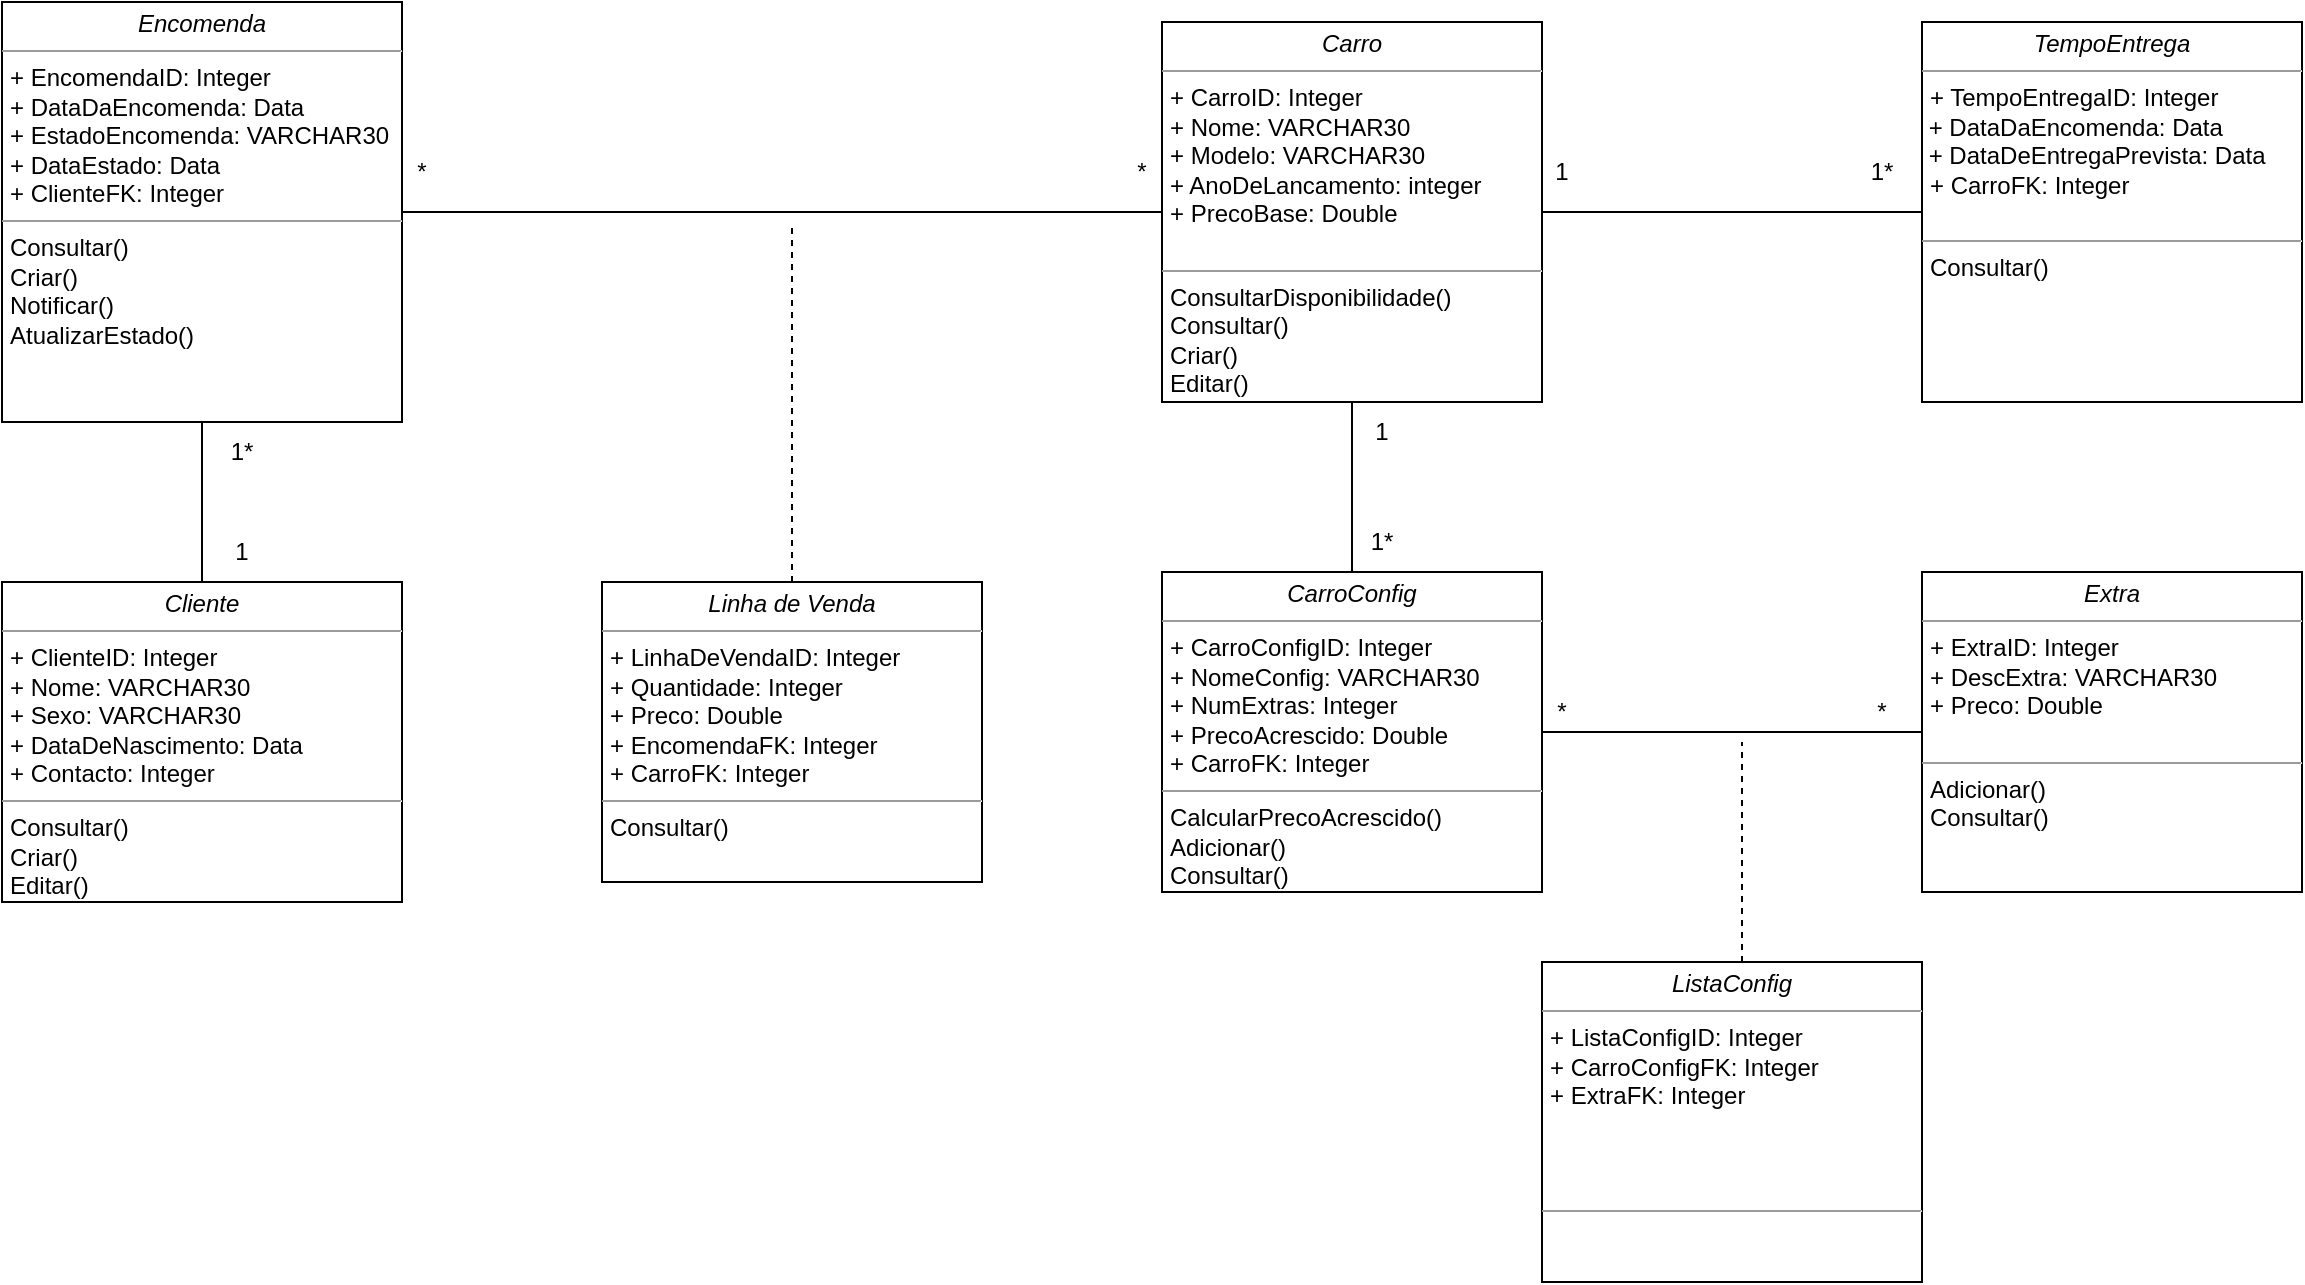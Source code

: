 <mxfile version="20.6.0" type="device"><diagram name="Page-1" id="c4acf3e9-155e-7222-9cf6-157b1a14988f"><mxGraphModel dx="1038" dy="539" grid="1" gridSize="10" guides="1" tooltips="1" connect="1" arrows="1" fold="1" page="1" pageScale="1" pageWidth="850" pageHeight="1100" background="none" math="0" shadow="0"><root><mxCell id="0"/><mxCell id="1" parent="0"/><mxCell id="5d2195bd80daf111-18" value="&lt;p style=&quot;margin:0px;margin-top:4px;text-align:center;&quot;&gt;&lt;i&gt;Cliente&lt;/i&gt;&lt;/p&gt;&lt;hr size=&quot;1&quot;&gt;&lt;p style=&quot;margin:0px;margin-left:4px;&quot;&gt;+ ClienteID: Integer&lt;br&gt;+ Nome: VARCHAR30&lt;/p&gt;&lt;p style=&quot;margin:0px;margin-left:4px;&quot;&gt;+ Sexo: VARCHAR30&lt;br&gt;&lt;/p&gt;&lt;p style=&quot;margin:0px;margin-left:4px;&quot;&gt;+ DataDeNascimento: Data&lt;br&gt;&lt;/p&gt;&lt;p style=&quot;margin:0px;margin-left:4px;&quot;&gt;+ Contacto: Integer&lt;/p&gt;&lt;hr size=&quot;1&quot;&gt;&lt;p style=&quot;margin:0px;margin-left:4px;&quot;&gt;Consultar()&lt;/p&gt;&lt;p style=&quot;margin:0px;margin-left:4px;&quot;&gt;Criar()&lt;/p&gt;&lt;p style=&quot;margin:0px;margin-left:4px;&quot;&gt;Editar()&lt;br&gt;&lt;/p&gt;" style="verticalAlign=top;align=left;overflow=fill;fontSize=12;fontFamily=Helvetica;html=1;rounded=0;shadow=0;comic=0;labelBackgroundColor=none;strokeWidth=1" parent="1" vertex="1"><mxGeometry x="50" y="310" width="200" height="160" as="geometry"/></mxCell><mxCell id="5d2195bd80daf111-19" value="&lt;p style=&quot;margin:0px;margin-top:4px;text-align:center;&quot;&gt;&lt;i&gt;Encomenda&lt;/i&gt;&lt;/p&gt;&lt;hr size=&quot;1&quot;&gt;&lt;p style=&quot;margin:0px;margin-left:4px;&quot;&gt;+ EncomendaID: Integer&lt;br&gt;+ DataDaEncomenda: Data&lt;/p&gt;&lt;p style=&quot;margin: 0px 0px 0px 4px;&quot;&gt;+ EstadoEncomenda: VARCHAR30&lt;br&gt;&lt;/p&gt;&lt;p style=&quot;margin: 0px 0px 0px 4px;&quot;&gt;+ DataEstado: Data&lt;/p&gt;&lt;p style=&quot;margin: 0px 0px 0px 4px;&quot;&gt;+ ClienteFK: Integer&lt;br&gt;&lt;/p&gt;&lt;hr size=&quot;1&quot;&gt;&lt;p style=&quot;margin: 0px 0px 0px 4px;&quot;&gt;Consultar()&lt;br&gt;&lt;/p&gt;&lt;p style=&quot;margin: 0px 0px 0px 4px;&quot;&gt;Criar()&lt;/p&gt;&lt;p style=&quot;margin: 0px 0px 0px 4px;&quot;&gt;Notificar()&lt;/p&gt;&lt;p style=&quot;margin: 0px 0px 0px 4px;&quot;&gt;AtualizarEstado()&lt;/p&gt;&lt;p style=&quot;margin: 0px 0px 0px 4px;&quot;&gt;&lt;br&gt;&lt;/p&gt;" style="verticalAlign=top;align=left;overflow=fill;fontSize=12;fontFamily=Helvetica;html=1;rounded=0;shadow=0;comic=0;labelBackgroundColor=none;strokeWidth=1" parent="1" vertex="1"><mxGeometry x="50" y="20" width="200" height="210" as="geometry"/></mxCell><mxCell id="5d2195bd80daf111-20" value="&lt;p style=&quot;margin:0px;margin-top:4px;text-align:center;&quot;&gt;&lt;i&gt;Carro&lt;/i&gt;&lt;/p&gt;&lt;hr size=&quot;1&quot;&gt;&lt;p style=&quot;margin:0px;margin-left:4px;&quot;&gt;+ CarroID: Integer&lt;br&gt;+ Nome: VARCHAR30&lt;/p&gt;&lt;p style=&quot;margin:0px;margin-left:4px;&quot;&gt;+ Modelo: VARCHAR30&lt;br&gt;&lt;/p&gt;&lt;p style=&quot;margin:0px;margin-left:4px;&quot;&gt;+ AnoDeLancamento: integer&lt;br&gt;&lt;/p&gt;&lt;p style=&quot;margin:0px;margin-left:4px;&quot;&gt;+ PrecoBase: Double&lt;/p&gt;&lt;p style=&quot;margin:0px;margin-left:4px;&quot;&gt;&lt;br&gt;&lt;/p&gt;&lt;hr size=&quot;1&quot;&gt;&lt;p style=&quot;margin: 0px 0px 0px 4px;&quot;&gt;ConsultarDisponibilidade()&lt;br&gt;&lt;/p&gt;&lt;p style=&quot;margin: 0px 0px 0px 4px;&quot;&gt;Consultar()&lt;/p&gt;&lt;p style=&quot;margin: 0px 0px 0px 4px;&quot;&gt;Criar()&lt;/p&gt;&lt;p style=&quot;margin: 0px 0px 0px 4px;&quot;&gt;Editar()&lt;br&gt;&lt;/p&gt;&lt;p style=&quot;margin: 0px 0px 0px 4px;&quot;&gt;&lt;br&gt;&lt;/p&gt;" style="verticalAlign=top;align=left;overflow=fill;fontSize=12;fontFamily=Helvetica;html=1;rounded=0;shadow=0;comic=0;labelBackgroundColor=none;strokeWidth=1" parent="1" vertex="1"><mxGeometry x="630" y="30" width="190" height="190" as="geometry"/></mxCell><mxCell id="k1xrpZCvHDwpzynPK0Qn-1" value="&lt;p style=&quot;margin:0px;margin-top:4px;text-align:center;&quot;&gt;&lt;i&gt;Linha de Venda&lt;/i&gt;&lt;/p&gt;&lt;hr size=&quot;1&quot;&gt;&lt;p style=&quot;margin:0px;margin-left:4px;&quot;&gt;+ LinhaDeVendaID: Integer&lt;/p&gt;&lt;p style=&quot;margin:0px;margin-left:4px;&quot;&gt;+ Quantidade: Integer&lt;br&gt;+ Preco: Double&lt;/p&gt;&lt;p style=&quot;margin:0px;margin-left:4px;&quot;&gt;+ EncomendaFK: Integer&lt;br&gt;&lt;/p&gt;&lt;p style=&quot;margin:0px;margin-left:4px;&quot;&gt;+ CarroFK: Integer&lt;/p&gt;&lt;hr size=&quot;1&quot;&gt;&lt;p style=&quot;margin:0px;margin-left:4px;&quot;&gt;&lt;span style=&quot;background-color: initial;&quot;&gt;Consultar()&lt;/span&gt;&lt;br&gt;&lt;/p&gt;" style="verticalAlign=top;align=left;overflow=fill;fontSize=12;fontFamily=Helvetica;html=1;rounded=0;shadow=0;comic=0;labelBackgroundColor=none;strokeWidth=1" parent="1" vertex="1"><mxGeometry x="350" y="310" width="190" height="150" as="geometry"/></mxCell><mxCell id="k1xrpZCvHDwpzynPK0Qn-3" value="" style="endArrow=none;html=1;rounded=0;entryX=0.5;entryY=1;entryDx=0;entryDy=0;exitX=0.5;exitY=0;exitDx=0;exitDy=0;" parent="1" source="5d2195bd80daf111-18" target="5d2195bd80daf111-19" edge="1"><mxGeometry width="50" height="50" relative="1" as="geometry"><mxPoint x="150" y="310" as="sourcePoint"/><mxPoint x="200" y="260" as="targetPoint"/></mxGeometry></mxCell><mxCell id="k1xrpZCvHDwpzynPK0Qn-4" value="1" style="text;html=1;strokeColor=none;fillColor=none;align=center;verticalAlign=middle;whiteSpace=wrap;rounded=0;" parent="1" vertex="1"><mxGeometry x="140" y="280" width="60" height="30" as="geometry"/></mxCell><mxCell id="k1xrpZCvHDwpzynPK0Qn-5" value="1*" style="text;html=1;strokeColor=none;fillColor=none;align=center;verticalAlign=middle;whiteSpace=wrap;rounded=0;" parent="1" vertex="1"><mxGeometry x="140" y="230" width="60" height="30" as="geometry"/></mxCell><mxCell id="k1xrpZCvHDwpzynPK0Qn-6" value="" style="endArrow=none;html=1;rounded=0;entryX=0;entryY=0.5;entryDx=0;entryDy=0;exitX=1;exitY=0.5;exitDx=0;exitDy=0;" parent="1" source="5d2195bd80daf111-19" target="5d2195bd80daf111-20" edge="1"><mxGeometry width="50" height="50" relative="1" as="geometry"><mxPoint x="310" y="160" as="sourcePoint"/><mxPoint x="300" y="110" as="targetPoint"/></mxGeometry></mxCell><mxCell id="k1xrpZCvHDwpzynPK0Qn-7" value="*" style="text;html=1;strokeColor=none;fillColor=none;align=center;verticalAlign=middle;whiteSpace=wrap;rounded=0;" parent="1" vertex="1"><mxGeometry x="230" y="90" width="60" height="30" as="geometry"/></mxCell><mxCell id="k1xrpZCvHDwpzynPK0Qn-10" value="*" style="text;html=1;strokeColor=none;fillColor=none;align=center;verticalAlign=middle;whiteSpace=wrap;rounded=0;" parent="1" vertex="1"><mxGeometry x="590" y="90" width="60" height="30" as="geometry"/></mxCell><mxCell id="k1xrpZCvHDwpzynPK0Qn-14" value="" style="endArrow=none;dashed=1;html=1;rounded=0;exitX=0.5;exitY=0;exitDx=0;exitDy=0;" parent="1" source="k1xrpZCvHDwpzynPK0Qn-1" edge="1"><mxGeometry width="50" height="50" relative="1" as="geometry"><mxPoint x="400" y="200" as="sourcePoint"/><mxPoint x="445" y="130" as="targetPoint"/></mxGeometry></mxCell><mxCell id="NivTHfe4lAbG_uUhw45M-1" value="&lt;p style=&quot;margin:0px;margin-top:4px;text-align:center;&quot;&gt;&lt;i&gt;TempoEntrega&lt;/i&gt;&lt;/p&gt;&lt;hr size=&quot;1&quot;&gt;&lt;p style=&quot;margin:0px;margin-left:4px;&quot;&gt;+ TempoEntregaID: Integer&lt;/p&gt;&amp;nbsp;+ DataDaEncomenda: Data&lt;br&gt;&amp;nbsp;+ DataDeEntregaPrevista: Data&lt;br&gt;&lt;p style=&quot;margin:0px;margin-left:4px;&quot;&gt;+ CarroFK: Integer&lt;/p&gt;&lt;p style=&quot;margin:0px;margin-left:4px;&quot;&gt;&lt;br&gt;&lt;/p&gt;&lt;hr size=&quot;1&quot;&gt;&lt;p style=&quot;margin: 0px 0px 0px 4px;&quot;&gt;Consultar()&lt;br&gt;&lt;/p&gt;&lt;p style=&quot;margin: 0px 0px 0px 4px;&quot;&gt;&lt;br&gt;&lt;/p&gt;&lt;p style=&quot;margin: 0px 0px 0px 4px;&quot;&gt;&lt;br&gt;&lt;/p&gt;" style="verticalAlign=top;align=left;overflow=fill;fontSize=12;fontFamily=Helvetica;html=1;rounded=0;shadow=0;comic=0;labelBackgroundColor=none;strokeWidth=1" parent="1" vertex="1"><mxGeometry x="1010" y="30" width="190" height="190" as="geometry"/></mxCell><mxCell id="NivTHfe4lAbG_uUhw45M-2" value="1" style="text;html=1;strokeColor=none;fillColor=none;align=center;verticalAlign=middle;whiteSpace=wrap;rounded=0;" parent="1" vertex="1"><mxGeometry x="800" y="90" width="60" height="30" as="geometry"/></mxCell><mxCell id="NivTHfe4lAbG_uUhw45M-3" value="" style="endArrow=none;html=1;rounded=0;entryX=0;entryY=0.5;entryDx=0;entryDy=0;exitX=1;exitY=0.5;exitDx=0;exitDy=0;" parent="1" source="5d2195bd80daf111-20" target="NivTHfe4lAbG_uUhw45M-1" edge="1"><mxGeometry width="50" height="50" relative="1" as="geometry"><mxPoint x="840" y="134.5" as="sourcePoint"/><mxPoint x="1220" y="134.5" as="targetPoint"/></mxGeometry></mxCell><mxCell id="NivTHfe4lAbG_uUhw45M-4" value="1*" style="text;html=1;strokeColor=none;fillColor=none;align=center;verticalAlign=middle;whiteSpace=wrap;rounded=0;" parent="1" vertex="1"><mxGeometry x="960" y="90" width="60" height="30" as="geometry"/></mxCell><mxCell id="-wjA5IwGxVKjMoNGo3F_-1" value="&lt;p style=&quot;margin:0px;margin-top:4px;text-align:center;&quot;&gt;&lt;i&gt;CarroConfig&lt;/i&gt;&lt;/p&gt;&lt;hr size=&quot;1&quot;&gt;&lt;p style=&quot;margin:0px;margin-left:4px;&quot;&gt;+ CarroConfigID: Integer&lt;/p&gt;&lt;p style=&quot;margin:0px;margin-left:4px;&quot;&gt;+ NomeConfig: VARCHAR30&lt;br&gt;+ NumExtras: Integer&lt;/p&gt;&lt;p style=&quot;margin:0px;margin-left:4px;&quot;&gt;+ PrecoAcrescido: Double&lt;/p&gt;&lt;p style=&quot;margin:0px;margin-left:4px;&quot;&gt;+ CarroFK: Integer&lt;/p&gt;&lt;hr size=&quot;1&quot;&gt;&lt;p style=&quot;margin: 0px 0px 0px 4px;&quot;&gt;CalcularPrecoAcrescido()&lt;/p&gt;&lt;p style=&quot;margin: 0px 0px 0px 4px;&quot;&gt;Adicionar()&lt;/p&gt;&lt;p style=&quot;margin: 0px 0px 0px 4px;&quot;&gt;Consultar()&lt;/p&gt;&lt;p style=&quot;margin: 0px 0px 0px 4px;&quot;&gt;&lt;br&gt;&lt;/p&gt;" style="verticalAlign=top;align=left;overflow=fill;fontSize=12;fontFamily=Helvetica;html=1;rounded=0;shadow=0;comic=0;labelBackgroundColor=none;strokeWidth=1" parent="1" vertex="1"><mxGeometry x="630" y="305" width="190" height="160" as="geometry"/></mxCell><mxCell id="-wjA5IwGxVKjMoNGo3F_-2" value="1" style="text;html=1;strokeColor=none;fillColor=none;align=center;verticalAlign=middle;whiteSpace=wrap;rounded=0;" parent="1" vertex="1"><mxGeometry x="710" y="220" width="60" height="30" as="geometry"/></mxCell><mxCell id="-wjA5IwGxVKjMoNGo3F_-3" value="" style="endArrow=none;html=1;rounded=0;entryX=0.5;entryY=0;entryDx=0;entryDy=0;exitX=0.5;exitY=1;exitDx=0;exitDy=0;" parent="1" source="5d2195bd80daf111-20" target="-wjA5IwGxVKjMoNGo3F_-1" edge="1"><mxGeometry width="50" height="50" relative="1" as="geometry"><mxPoint x="780" y="294.5" as="sourcePoint"/><mxPoint x="970" y="294.5" as="targetPoint"/></mxGeometry></mxCell><mxCell id="-wjA5IwGxVKjMoNGo3F_-4" value="1*" style="text;html=1;strokeColor=none;fillColor=none;align=center;verticalAlign=middle;whiteSpace=wrap;rounded=0;" parent="1" vertex="1"><mxGeometry x="710" y="275" width="60" height="30" as="geometry"/></mxCell><mxCell id="-wjA5IwGxVKjMoNGo3F_-5" value="&lt;p style=&quot;margin:0px;margin-top:4px;text-align:center;&quot;&gt;&lt;i&gt;ListaConfig&lt;/i&gt;&lt;/p&gt;&lt;hr size=&quot;1&quot;&gt;&lt;p style=&quot;margin:0px;margin-left:4px;&quot;&gt;+ ListaConfigID: Integer&lt;br&gt;&lt;/p&gt;&lt;p style=&quot;margin:0px;margin-left:4px;&quot;&gt;+ CarroConfigFK: Integer&lt;br&gt;&lt;/p&gt;&lt;p style=&quot;margin:0px;margin-left:4px;&quot;&gt;+ ExtraFK: Integer&lt;br&gt;&lt;/p&gt;&lt;p style=&quot;margin:0px;margin-left:4px;&quot;&gt;&lt;br&gt;&lt;/p&gt;&lt;p style=&quot;margin:0px;margin-left:4px;&quot;&gt;&lt;br&gt;&lt;/p&gt;&lt;p style=&quot;margin:0px;margin-left:4px;&quot;&gt;&lt;br&gt;&lt;/p&gt;&lt;hr size=&quot;1&quot;&gt;&lt;p style=&quot;margin: 0px 0px 0px 4px;&quot;&gt;&lt;br&gt;&lt;/p&gt;&lt;p style=&quot;margin: 0px 0px 0px 4px;&quot;&gt;&lt;br&gt;&lt;/p&gt;" style="verticalAlign=top;align=left;overflow=fill;fontSize=12;fontFamily=Helvetica;html=1;rounded=0;shadow=0;comic=0;labelBackgroundColor=none;strokeWidth=1" parent="1" vertex="1"><mxGeometry x="820" y="500" width="190" height="160" as="geometry"/></mxCell><mxCell id="-wjA5IwGxVKjMoNGo3F_-6" value="&lt;p style=&quot;margin:0px;margin-top:4px;text-align:center;&quot;&gt;&lt;i&gt;Extra&lt;/i&gt;&lt;/p&gt;&lt;hr size=&quot;1&quot;&gt;&lt;p style=&quot;margin:0px;margin-left:4px;&quot;&gt;+ ExtraID: Integer&lt;br&gt;+ DescExtra: VARCHAR30&lt;/p&gt;&lt;p style=&quot;margin:0px;margin-left:4px;&quot;&gt;+ Preco: Double&lt;/p&gt;&lt;p style=&quot;margin:0px;margin-left:4px;&quot;&gt;&lt;br&gt;&lt;/p&gt;&lt;hr size=&quot;1&quot;&gt;&lt;p style=&quot;margin: 0px 0px 0px 4px;&quot;&gt;Adicionar()&lt;/p&gt;&lt;p style=&quot;margin: 0px 0px 0px 4px;&quot;&gt;Consultar()&lt;/p&gt;&lt;p style=&quot;margin: 0px 0px 0px 4px;&quot;&gt;&lt;br&gt;&lt;/p&gt;" style="verticalAlign=top;align=left;overflow=fill;fontSize=12;fontFamily=Helvetica;html=1;rounded=0;shadow=0;comic=0;labelBackgroundColor=none;strokeWidth=1" parent="1" vertex="1"><mxGeometry x="1010" y="305" width="190" height="160" as="geometry"/></mxCell><mxCell id="-wjA5IwGxVKjMoNGo3F_-7" value="*" style="text;html=1;strokeColor=none;fillColor=none;align=center;verticalAlign=middle;whiteSpace=wrap;rounded=0;" parent="1" vertex="1"><mxGeometry x="800" y="360" width="60" height="30" as="geometry"/></mxCell><mxCell id="-wjA5IwGxVKjMoNGo3F_-11" value="" style="endArrow=none;dashed=1;html=1;rounded=0;" parent="1" edge="1"><mxGeometry width="50" height="50" relative="1" as="geometry"><mxPoint x="920" y="500" as="sourcePoint"/><mxPoint x="920" y="390" as="targetPoint"/></mxGeometry></mxCell><mxCell id="-wjA5IwGxVKjMoNGo3F_-12" value="" style="endArrow=none;html=1;rounded=0;exitX=1;exitY=0.5;exitDx=0;exitDy=0;entryX=0;entryY=0.5;entryDx=0;entryDy=0;" parent="1" source="-wjA5IwGxVKjMoNGo3F_-1" target="-wjA5IwGxVKjMoNGo3F_-6" edge="1"><mxGeometry width="50" height="50" relative="1" as="geometry"><mxPoint x="880" y="460" as="sourcePoint"/><mxPoint x="1000" y="385" as="targetPoint"/></mxGeometry></mxCell><mxCell id="-wjA5IwGxVKjMoNGo3F_-13" value="*" style="text;html=1;strokeColor=none;fillColor=none;align=center;verticalAlign=middle;whiteSpace=wrap;rounded=0;" parent="1" vertex="1"><mxGeometry x="960" y="360" width="60" height="30" as="geometry"/></mxCell></root></mxGraphModel></diagram></mxfile>